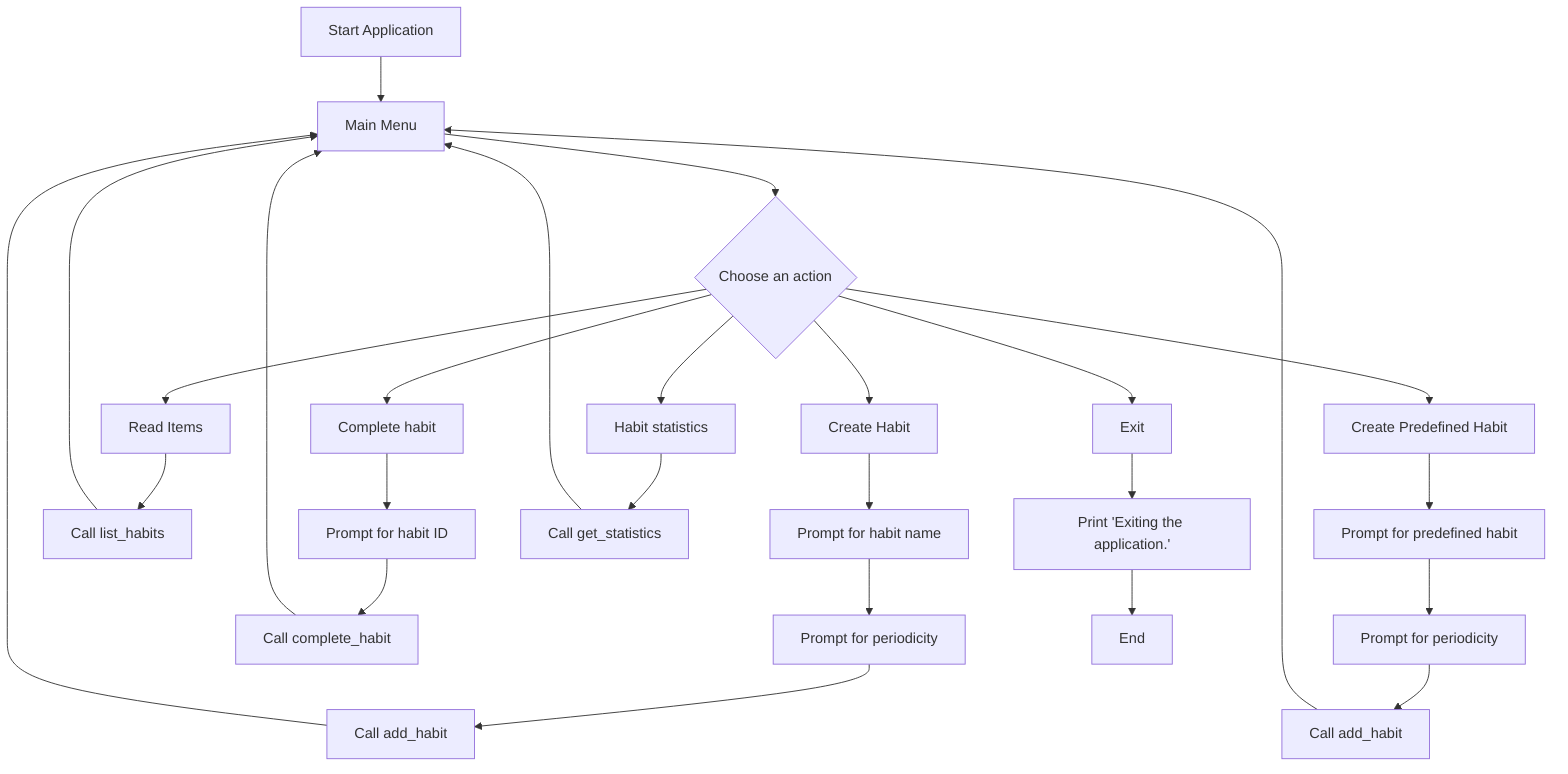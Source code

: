 flowchart TD
    A[Start Application] --> B[Main Menu]
    B --> C{Choose an action}
    C --> D[Create Habit]
    C --> E[Read Items]
    C --> F[Complete habit]
    C --> G[Create Predefined Habit]
    C --> H[Habit statistics]
    C --> I[Exit]
    D --> J[Prompt for habit name]
    J --> K[Prompt for periodicity]
    K --> L[Call add_habit]
    L --> B
    E --> M[Call list_habits]
    M --> B
    F --> N[Prompt for habit ID]
    N --> O[Call complete_habit]
    O --> B
    G --> P[Prompt for predefined habit]
    P --> Q[Prompt for periodicity]
    Q --> R[Call add_habit]
    R --> B
    H --> S[Call get_statistics]
    S --> B
    I --> T[Print 'Exiting the application.']
    T --> U[End]
    click L href "add_habit"
    click M href "list_habits"
    click O href "complete_habit"
    click R href "add_habit"
    click S href "get_statistics"